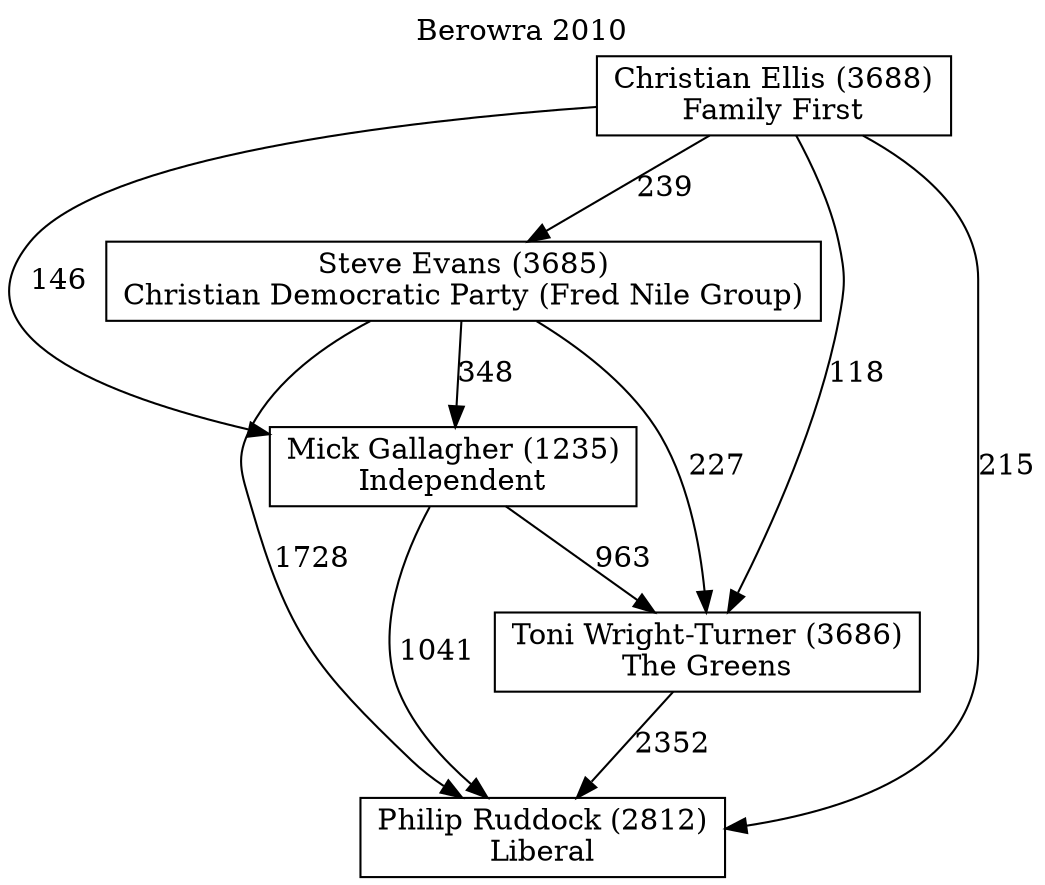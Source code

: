 // House preference flow
digraph "Philip Ruddock (2812)_Berowra_2010" {
	graph [label="Berowra 2010" labelloc=t mclimit=10]
	node [shape=box]
	"Philip Ruddock (2812)" [label="Philip Ruddock (2812)
Liberal"]
	"Toni Wright-Turner (3686)" [label="Toni Wright-Turner (3686)
The Greens"]
	"Mick Gallagher (1235)" [label="Mick Gallagher (1235)
Independent"]
	"Steve Evans (3685)" [label="Steve Evans (3685)
Christian Democratic Party (Fred Nile Group)"]
	"Christian Ellis (3688)" [label="Christian Ellis (3688)
Family First"]
	"Toni Wright-Turner (3686)" -> "Philip Ruddock (2812)" [label=2352]
	"Mick Gallagher (1235)" -> "Toni Wright-Turner (3686)" [label=963]
	"Steve Evans (3685)" -> "Mick Gallagher (1235)" [label=348]
	"Christian Ellis (3688)" -> "Steve Evans (3685)" [label=239]
	"Mick Gallagher (1235)" -> "Philip Ruddock (2812)" [label=1041]
	"Steve Evans (3685)" -> "Philip Ruddock (2812)" [label=1728]
	"Christian Ellis (3688)" -> "Philip Ruddock (2812)" [label=215]
	"Christian Ellis (3688)" -> "Mick Gallagher (1235)" [label=146]
	"Steve Evans (3685)" -> "Toni Wright-Turner (3686)" [label=227]
	"Christian Ellis (3688)" -> "Toni Wright-Turner (3686)" [label=118]
}
